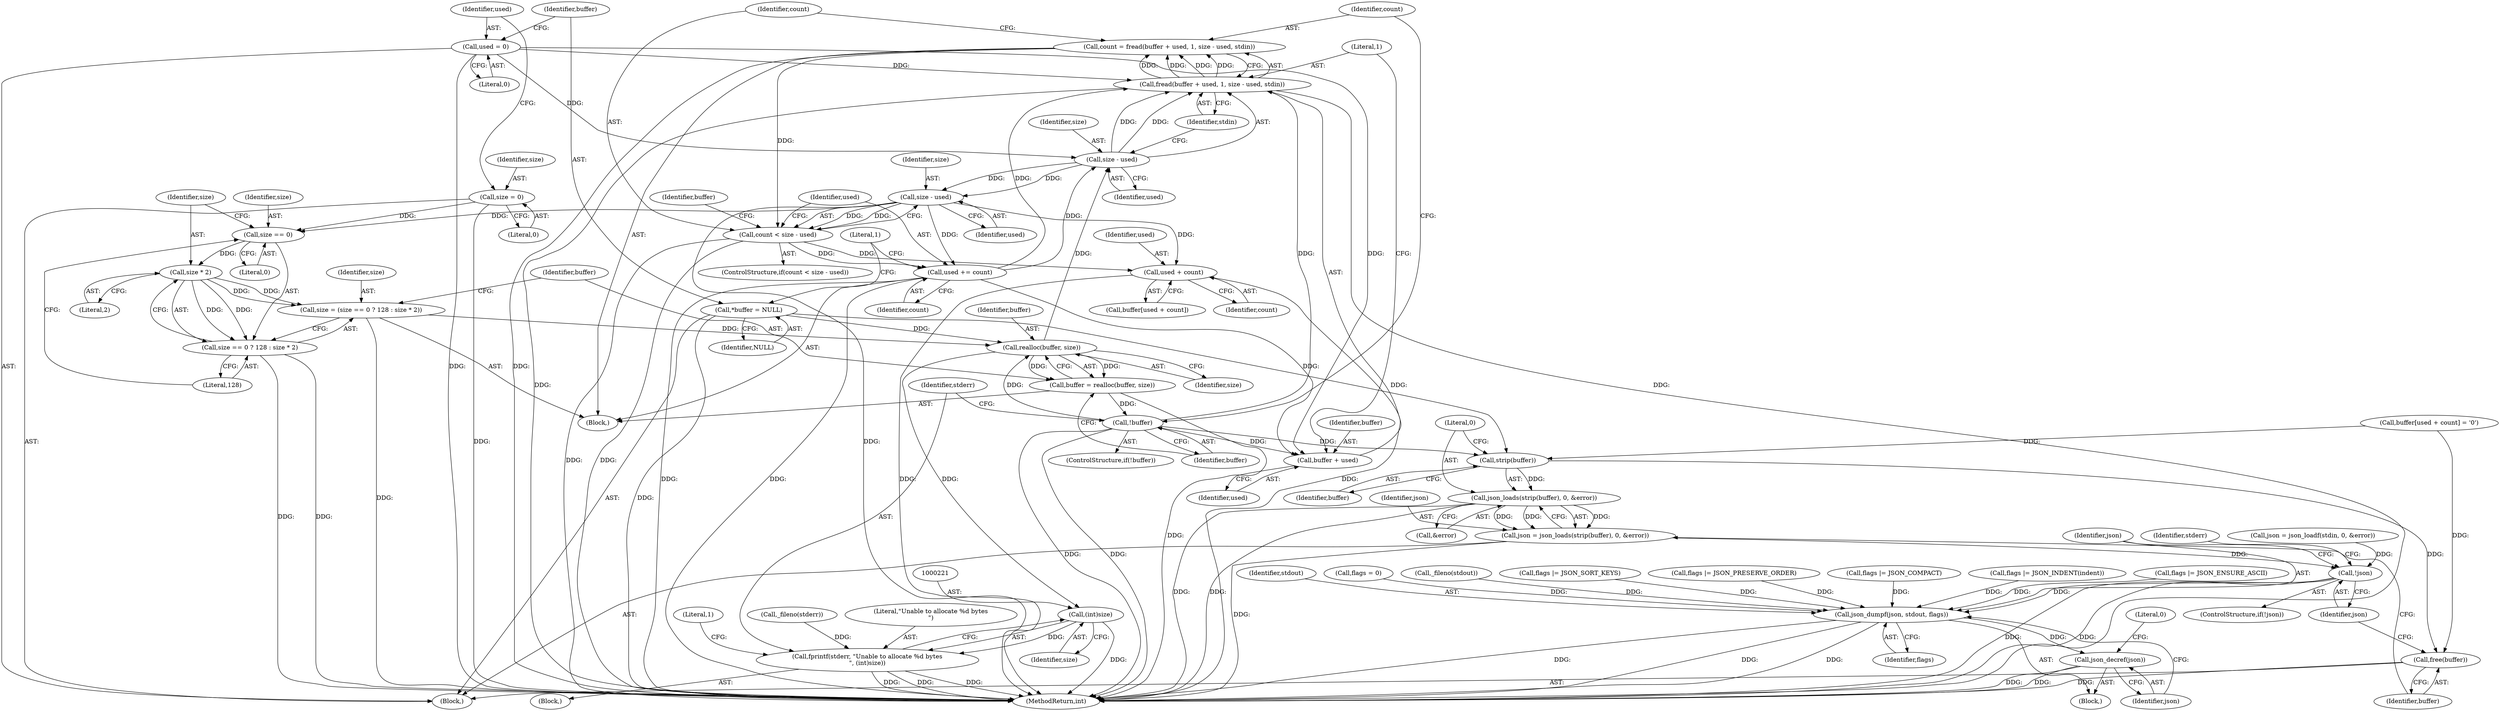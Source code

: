 digraph "0_jansson_8f80c2d83808150724d31793e6ade92749b1faa4_11@API" {
"1000225" [label="(Call,count = fread(buffer + used, 1, size - used, stdin))"];
"1000227" [label="(Call,fread(buffer + used, 1, size - used, stdin))"];
"1000214" [label="(Call,!buffer)"];
"1000208" [label="(Call,buffer = realloc(buffer, size))"];
"1000210" [label="(Call,realloc(buffer, size))"];
"1000191" [label="(Call,*buffer = NULL)"];
"1000198" [label="(Call,size = (size == 0 ? 128 : size * 2))"];
"1000205" [label="(Call,size * 2)"];
"1000201" [label="(Call,size == 0)"];
"1000239" [label="(Call,size - used)"];
"1000232" [label="(Call,size - used)"];
"1000187" [label="(Call,used = 0)"];
"1000251" [label="(Call,used += count)"];
"1000237" [label="(Call,count < size - used)"];
"1000225" [label="(Call,count = fread(buffer + used, 1, size - used, stdin))"];
"1000183" [label="(Call,size = 0)"];
"1000246" [label="(Call,used + count)"];
"1000228" [label="(Call,buffer + used)"];
"1000257" [label="(Call,strip(buffer))"];
"1000256" [label="(Call,json_loads(strip(buffer), 0, &error))"];
"1000254" [label="(Call,json = json_loads(strip(buffer), 0, &error))"];
"1000273" [label="(Call,!json)"];
"1000293" [label="(Call,json_dumpf(json, stdout, flags))"];
"1000297" [label="(Call,json_decref(json))"];
"1000262" [label="(Call,free(buffer))"];
"1000220" [label="(Call,(int)size)"];
"1000217" [label="(Call,fprintf(stderr, \"Unable to allocate %d bytes\n\", (int)size))"];
"1000200" [label="(Call,size == 0 ? 128 : size * 2)"];
"1000232" [label="(Call,size - used)"];
"1000297" [label="(Call,json_decref(json))"];
"1000230" [label="(Identifier,used)"];
"1000181" [label="(Block,)"];
"1000217" [label="(Call,fprintf(stderr, \"Unable to allocate %d bytes\n\", (int)size))"];
"1000272" [label="(ControlStructure,if(!json))"];
"1000201" [label="(Call,size == 0)"];
"1000206" [label="(Identifier,size)"];
"1000209" [label="(Identifier,buffer)"];
"1000234" [label="(Identifier,used)"];
"1000262" [label="(Call,free(buffer))"];
"1000295" [label="(Identifier,stdout)"];
"1000157" [label="(Call,flags |= JSON_ENSURE_ASCII)"];
"1000259" [label="(Literal,0)"];
"1000211" [label="(Identifier,buffer)"];
"1000241" [label="(Identifier,used)"];
"1000293" [label="(Call,json_dumpf(json, stdout, flags))"];
"1000253" [label="(Identifier,count)"];
"1000248" [label="(Identifier,count)"];
"1000277" [label="(Identifier,stderr)"];
"1000219" [label="(Literal,\"Unable to allocate %d bytes\n\")"];
"1000199" [label="(Identifier,size)"];
"1000239" [label="(Call,size - used)"];
"1000183" [label="(Call,size = 0)"];
"1000204" [label="(Literal,128)"];
"1000238" [label="(Identifier,count)"];
"1000184" [label="(Identifier,size)"];
"1000226" [label="(Identifier,count)"];
"1000245" [label="(Identifier,buffer)"];
"1000243" [label="(Call,buffer[used + count] = '\0')"];
"1000196" [label="(Block,)"];
"1000203" [label="(Literal,0)"];
"1000233" [label="(Identifier,size)"];
"1000255" [label="(Identifier,json)"];
"1000187" [label="(Call,used = 0)"];
"1000294" [label="(Identifier,json)"];
"1000265" [label="(Call,json = json_loadf(stdin, 0, &error))"];
"1000228" [label="(Call,buffer + used)"];
"1000225" [label="(Call,count = fread(buffer + used, 1, size - used, stdin))"];
"1000251" [label="(Call,used += count)"];
"1000258" [label="(Identifier,buffer)"];
"1000235" [label="(Identifier,stdin)"];
"1000240" [label="(Identifier,size)"];
"1000215" [label="(Identifier,buffer)"];
"1000300" [label="(Literal,0)"];
"1000188" [label="(Identifier,used)"];
"1000106" [label="(Call,flags = 0)"];
"1000236" [label="(ControlStructure,if(count < size - used))"];
"1000208" [label="(Call,buffer = realloc(buffer, size))"];
"1000185" [label="(Literal,0)"];
"1000252" [label="(Identifier,used)"];
"1000218" [label="(Identifier,stderr)"];
"1000112" [label="(Call,_fileno(stdout))"];
"1000193" [label="(Identifier,NULL)"];
"1000263" [label="(Identifier,buffer)"];
"1000213" [label="(ControlStructure,if(!buffer))"];
"1000200" [label="(Call,size == 0 ? 128 : size * 2)"];
"1000210" [label="(Call,realloc(buffer, size))"];
"1000212" [label="(Identifier,size)"];
"1000301" [label="(MethodReturn,int)"];
"1000220" [label="(Call,(int)size)"];
"1000273" [label="(Call,!json)"];
"1000195" [label="(Literal,1)"];
"1000205" [label="(Call,size * 2)"];
"1000298" [label="(Identifier,json)"];
"1000247" [label="(Identifier,used)"];
"1000192" [label="(Identifier,buffer)"];
"1000296" [label="(Identifier,flags)"];
"1000169" [label="(Call,flags |= JSON_SORT_KEYS)"];
"1000222" [label="(Identifier,size)"];
"1000207" [label="(Literal,2)"];
"1000216" [label="(Block,)"];
"1000103" [label="(Block,)"];
"1000227" [label="(Call,fread(buffer + used, 1, size - used, stdin))"];
"1000260" [label="(Call,&error)"];
"1000224" [label="(Literal,1)"];
"1000116" [label="(Call,_fileno(stderr))"];
"1000256" [label="(Call,json_loads(strip(buffer), 0, &error))"];
"1000237" [label="(Call,count < size - used)"];
"1000202" [label="(Identifier,size)"];
"1000246" [label="(Call,used + count)"];
"1000198" [label="(Call,size = (size == 0 ? 128 : size * 2))"];
"1000163" [label="(Call,flags |= JSON_PRESERVE_ORDER)"];
"1000244" [label="(Call,buffer[used + count])"];
"1000257" [label="(Call,strip(buffer))"];
"1000231" [label="(Literal,1)"];
"1000214" [label="(Call,!buffer)"];
"1000189" [label="(Literal,0)"];
"1000151" [label="(Call,flags |= JSON_COMPACT)"];
"1000142" [label="(Call,flags |= JSON_INDENT(indent))"];
"1000229" [label="(Identifier,buffer)"];
"1000254" [label="(Call,json = json_loads(strip(buffer), 0, &error))"];
"1000274" [label="(Identifier,json)"];
"1000191" [label="(Call,*buffer = NULL)"];
"1000225" -> "1000196"  [label="AST: "];
"1000225" -> "1000227"  [label="CFG: "];
"1000226" -> "1000225"  [label="AST: "];
"1000227" -> "1000225"  [label="AST: "];
"1000238" -> "1000225"  [label="CFG: "];
"1000225" -> "1000301"  [label="DDG: "];
"1000227" -> "1000225"  [label="DDG: "];
"1000227" -> "1000225"  [label="DDG: "];
"1000227" -> "1000225"  [label="DDG: "];
"1000227" -> "1000225"  [label="DDG: "];
"1000225" -> "1000237"  [label="DDG: "];
"1000227" -> "1000235"  [label="CFG: "];
"1000228" -> "1000227"  [label="AST: "];
"1000231" -> "1000227"  [label="AST: "];
"1000232" -> "1000227"  [label="AST: "];
"1000235" -> "1000227"  [label="AST: "];
"1000227" -> "1000301"  [label="DDG: "];
"1000227" -> "1000301"  [label="DDG: "];
"1000214" -> "1000227"  [label="DDG: "];
"1000187" -> "1000227"  [label="DDG: "];
"1000251" -> "1000227"  [label="DDG: "];
"1000232" -> "1000227"  [label="DDG: "];
"1000232" -> "1000227"  [label="DDG: "];
"1000214" -> "1000213"  [label="AST: "];
"1000214" -> "1000215"  [label="CFG: "];
"1000215" -> "1000214"  [label="AST: "];
"1000218" -> "1000214"  [label="CFG: "];
"1000226" -> "1000214"  [label="CFG: "];
"1000214" -> "1000301"  [label="DDG: "];
"1000214" -> "1000301"  [label="DDG: "];
"1000214" -> "1000210"  [label="DDG: "];
"1000208" -> "1000214"  [label="DDG: "];
"1000214" -> "1000228"  [label="DDG: "];
"1000214" -> "1000257"  [label="DDG: "];
"1000208" -> "1000196"  [label="AST: "];
"1000208" -> "1000210"  [label="CFG: "];
"1000209" -> "1000208"  [label="AST: "];
"1000210" -> "1000208"  [label="AST: "];
"1000215" -> "1000208"  [label="CFG: "];
"1000208" -> "1000301"  [label="DDG: "];
"1000210" -> "1000208"  [label="DDG: "];
"1000210" -> "1000208"  [label="DDG: "];
"1000210" -> "1000212"  [label="CFG: "];
"1000211" -> "1000210"  [label="AST: "];
"1000212" -> "1000210"  [label="AST: "];
"1000191" -> "1000210"  [label="DDG: "];
"1000198" -> "1000210"  [label="DDG: "];
"1000210" -> "1000220"  [label="DDG: "];
"1000210" -> "1000232"  [label="DDG: "];
"1000191" -> "1000181"  [label="AST: "];
"1000191" -> "1000193"  [label="CFG: "];
"1000192" -> "1000191"  [label="AST: "];
"1000193" -> "1000191"  [label="AST: "];
"1000195" -> "1000191"  [label="CFG: "];
"1000191" -> "1000301"  [label="DDG: "];
"1000191" -> "1000257"  [label="DDG: "];
"1000198" -> "1000196"  [label="AST: "];
"1000198" -> "1000200"  [label="CFG: "];
"1000199" -> "1000198"  [label="AST: "];
"1000200" -> "1000198"  [label="AST: "];
"1000209" -> "1000198"  [label="CFG: "];
"1000198" -> "1000301"  [label="DDG: "];
"1000205" -> "1000198"  [label="DDG: "];
"1000205" -> "1000198"  [label="DDG: "];
"1000205" -> "1000200"  [label="AST: "];
"1000205" -> "1000207"  [label="CFG: "];
"1000206" -> "1000205"  [label="AST: "];
"1000207" -> "1000205"  [label="AST: "];
"1000200" -> "1000205"  [label="CFG: "];
"1000205" -> "1000200"  [label="DDG: "];
"1000205" -> "1000200"  [label="DDG: "];
"1000201" -> "1000205"  [label="DDG: "];
"1000201" -> "1000200"  [label="AST: "];
"1000201" -> "1000203"  [label="CFG: "];
"1000202" -> "1000201"  [label="AST: "];
"1000203" -> "1000201"  [label="AST: "];
"1000204" -> "1000201"  [label="CFG: "];
"1000206" -> "1000201"  [label="CFG: "];
"1000239" -> "1000201"  [label="DDG: "];
"1000183" -> "1000201"  [label="DDG: "];
"1000239" -> "1000237"  [label="AST: "];
"1000239" -> "1000241"  [label="CFG: "];
"1000240" -> "1000239"  [label="AST: "];
"1000241" -> "1000239"  [label="AST: "];
"1000237" -> "1000239"  [label="CFG: "];
"1000239" -> "1000301"  [label="DDG: "];
"1000239" -> "1000237"  [label="DDG: "];
"1000239" -> "1000237"  [label="DDG: "];
"1000232" -> "1000239"  [label="DDG: "];
"1000232" -> "1000239"  [label="DDG: "];
"1000239" -> "1000246"  [label="DDG: "];
"1000239" -> "1000251"  [label="DDG: "];
"1000232" -> "1000234"  [label="CFG: "];
"1000233" -> "1000232"  [label="AST: "];
"1000234" -> "1000232"  [label="AST: "];
"1000235" -> "1000232"  [label="CFG: "];
"1000187" -> "1000232"  [label="DDG: "];
"1000251" -> "1000232"  [label="DDG: "];
"1000187" -> "1000181"  [label="AST: "];
"1000187" -> "1000189"  [label="CFG: "];
"1000188" -> "1000187"  [label="AST: "];
"1000189" -> "1000187"  [label="AST: "];
"1000192" -> "1000187"  [label="CFG: "];
"1000187" -> "1000301"  [label="DDG: "];
"1000187" -> "1000228"  [label="DDG: "];
"1000251" -> "1000196"  [label="AST: "];
"1000251" -> "1000253"  [label="CFG: "];
"1000252" -> "1000251"  [label="AST: "];
"1000253" -> "1000251"  [label="AST: "];
"1000195" -> "1000251"  [label="CFG: "];
"1000251" -> "1000301"  [label="DDG: "];
"1000251" -> "1000301"  [label="DDG: "];
"1000251" -> "1000228"  [label="DDG: "];
"1000237" -> "1000251"  [label="DDG: "];
"1000237" -> "1000236"  [label="AST: "];
"1000238" -> "1000237"  [label="AST: "];
"1000245" -> "1000237"  [label="CFG: "];
"1000252" -> "1000237"  [label="CFG: "];
"1000237" -> "1000301"  [label="DDG: "];
"1000237" -> "1000301"  [label="DDG: "];
"1000237" -> "1000246"  [label="DDG: "];
"1000183" -> "1000181"  [label="AST: "];
"1000183" -> "1000185"  [label="CFG: "];
"1000184" -> "1000183"  [label="AST: "];
"1000185" -> "1000183"  [label="AST: "];
"1000188" -> "1000183"  [label="CFG: "];
"1000183" -> "1000301"  [label="DDG: "];
"1000246" -> "1000244"  [label="AST: "];
"1000246" -> "1000248"  [label="CFG: "];
"1000247" -> "1000246"  [label="AST: "];
"1000248" -> "1000246"  [label="AST: "];
"1000244" -> "1000246"  [label="CFG: "];
"1000246" -> "1000301"  [label="DDG: "];
"1000246" -> "1000301"  [label="DDG: "];
"1000228" -> "1000230"  [label="CFG: "];
"1000229" -> "1000228"  [label="AST: "];
"1000230" -> "1000228"  [label="AST: "];
"1000231" -> "1000228"  [label="CFG: "];
"1000257" -> "1000256"  [label="AST: "];
"1000257" -> "1000258"  [label="CFG: "];
"1000258" -> "1000257"  [label="AST: "];
"1000259" -> "1000257"  [label="CFG: "];
"1000257" -> "1000256"  [label="DDG: "];
"1000243" -> "1000257"  [label="DDG: "];
"1000257" -> "1000262"  [label="DDG: "];
"1000256" -> "1000254"  [label="AST: "];
"1000256" -> "1000260"  [label="CFG: "];
"1000259" -> "1000256"  [label="AST: "];
"1000260" -> "1000256"  [label="AST: "];
"1000254" -> "1000256"  [label="CFG: "];
"1000256" -> "1000301"  [label="DDG: "];
"1000256" -> "1000301"  [label="DDG: "];
"1000256" -> "1000254"  [label="DDG: "];
"1000256" -> "1000254"  [label="DDG: "];
"1000256" -> "1000254"  [label="DDG: "];
"1000254" -> "1000181"  [label="AST: "];
"1000255" -> "1000254"  [label="AST: "];
"1000263" -> "1000254"  [label="CFG: "];
"1000254" -> "1000301"  [label="DDG: "];
"1000254" -> "1000273"  [label="DDG: "];
"1000273" -> "1000272"  [label="AST: "];
"1000273" -> "1000274"  [label="CFG: "];
"1000274" -> "1000273"  [label="AST: "];
"1000277" -> "1000273"  [label="CFG: "];
"1000294" -> "1000273"  [label="CFG: "];
"1000273" -> "1000301"  [label="DDG: "];
"1000273" -> "1000301"  [label="DDG: "];
"1000265" -> "1000273"  [label="DDG: "];
"1000273" -> "1000293"  [label="DDG: "];
"1000293" -> "1000103"  [label="AST: "];
"1000293" -> "1000296"  [label="CFG: "];
"1000294" -> "1000293"  [label="AST: "];
"1000295" -> "1000293"  [label="AST: "];
"1000296" -> "1000293"  [label="AST: "];
"1000298" -> "1000293"  [label="CFG: "];
"1000293" -> "1000301"  [label="DDG: "];
"1000293" -> "1000301"  [label="DDG: "];
"1000293" -> "1000301"  [label="DDG: "];
"1000112" -> "1000293"  [label="DDG: "];
"1000163" -> "1000293"  [label="DDG: "];
"1000106" -> "1000293"  [label="DDG: "];
"1000151" -> "1000293"  [label="DDG: "];
"1000157" -> "1000293"  [label="DDG: "];
"1000142" -> "1000293"  [label="DDG: "];
"1000169" -> "1000293"  [label="DDG: "];
"1000293" -> "1000297"  [label="DDG: "];
"1000297" -> "1000103"  [label="AST: "];
"1000297" -> "1000298"  [label="CFG: "];
"1000298" -> "1000297"  [label="AST: "];
"1000300" -> "1000297"  [label="CFG: "];
"1000297" -> "1000301"  [label="DDG: "];
"1000297" -> "1000301"  [label="DDG: "];
"1000262" -> "1000181"  [label="AST: "];
"1000262" -> "1000263"  [label="CFG: "];
"1000263" -> "1000262"  [label="AST: "];
"1000274" -> "1000262"  [label="CFG: "];
"1000262" -> "1000301"  [label="DDG: "];
"1000243" -> "1000262"  [label="DDG: "];
"1000220" -> "1000217"  [label="AST: "];
"1000220" -> "1000222"  [label="CFG: "];
"1000221" -> "1000220"  [label="AST: "];
"1000222" -> "1000220"  [label="AST: "];
"1000217" -> "1000220"  [label="CFG: "];
"1000220" -> "1000301"  [label="DDG: "];
"1000220" -> "1000217"  [label="DDG: "];
"1000217" -> "1000216"  [label="AST: "];
"1000218" -> "1000217"  [label="AST: "];
"1000219" -> "1000217"  [label="AST: "];
"1000224" -> "1000217"  [label="CFG: "];
"1000217" -> "1000301"  [label="DDG: "];
"1000217" -> "1000301"  [label="DDG: "];
"1000217" -> "1000301"  [label="DDG: "];
"1000116" -> "1000217"  [label="DDG: "];
"1000200" -> "1000204"  [label="CFG: "];
"1000204" -> "1000200"  [label="AST: "];
"1000200" -> "1000301"  [label="DDG: "];
"1000200" -> "1000301"  [label="DDG: "];
}
